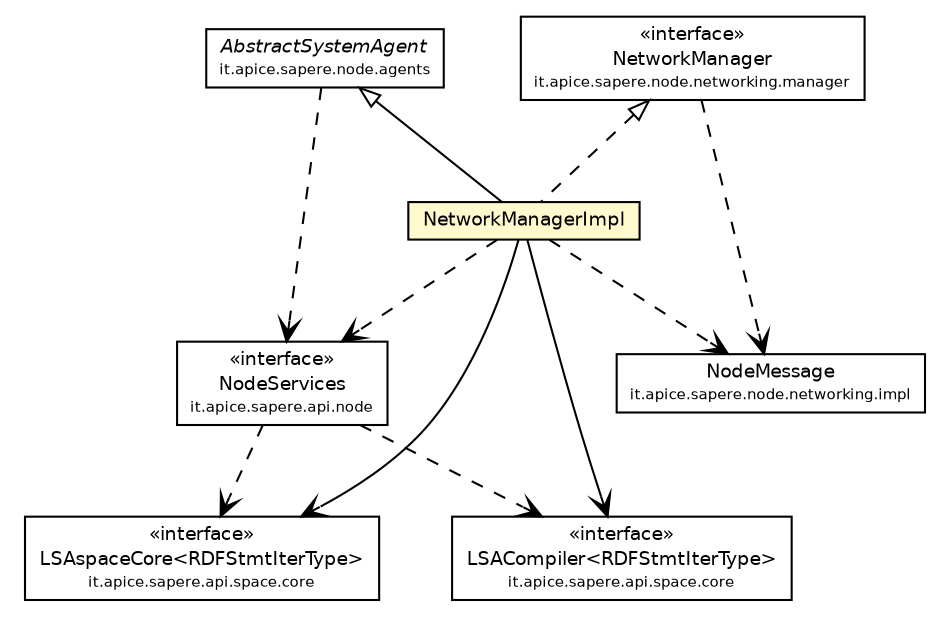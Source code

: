 #!/usr/local/bin/dot
#
# Class diagram 
# Generated by UmlGraph version 4.4 (http://www.spinellis.gr/sw/umlgraph)
#

digraph G {
	edge [fontname="Helvetica",fontsize=10,labelfontname="Helvetica",labelfontsize=10];
	node [fontname="Helvetica",fontsize=10,shape=plaintext];
	// it.apice.sapere.api.node.NodeServices
	c76628 [label=<<table border="0" cellborder="1" cellspacing="0" cellpadding="2" port="p" href="../../../../api/node/NodeServices.html">
		<tr><td><table border="0" cellspacing="0" cellpadding="1">
			<tr><td> &laquo;interface&raquo; </td></tr>
			<tr><td> NodeServices </td></tr>
			<tr><td><font point-size="7.0"> it.apice.sapere.api.node </font></td></tr>
		</table></td></tr>
		</table>>, fontname="Helvetica", fontcolor="black", fontsize=9.0];
	// it.apice.sapere.api.space.core.LSAspaceCore<RDFStmtIterType>
	c76629 [label=<<table border="0" cellborder="1" cellspacing="0" cellpadding="2" port="p" href="../../../../api/space/core/LSAspaceCore.html">
		<tr><td><table border="0" cellspacing="0" cellpadding="1">
			<tr><td> &laquo;interface&raquo; </td></tr>
			<tr><td> LSAspaceCore&lt;RDFStmtIterType&gt; </td></tr>
			<tr><td><font point-size="7.0"> it.apice.sapere.api.space.core </font></td></tr>
		</table></td></tr>
		</table>>, fontname="Helvetica", fontcolor="black", fontsize=9.0];
	// it.apice.sapere.api.space.core.LSACompiler<RDFStmtIterType>
	c76630 [label=<<table border="0" cellborder="1" cellspacing="0" cellpadding="2" port="p" href="../../../../api/space/core/LSACompiler.html">
		<tr><td><table border="0" cellspacing="0" cellpadding="1">
			<tr><td> &laquo;interface&raquo; </td></tr>
			<tr><td> LSACompiler&lt;RDFStmtIterType&gt; </td></tr>
			<tr><td><font point-size="7.0"> it.apice.sapere.api.space.core </font></td></tr>
		</table></td></tr>
		</table>>, fontname="Helvetica", fontcolor="black", fontsize=9.0];
	// it.apice.sapere.node.agents.AbstractSystemAgent
	c76734 [label=<<table border="0" cellborder="1" cellspacing="0" cellpadding="2" port="p" href="../../../agents/AbstractSystemAgent.html">
		<tr><td><table border="0" cellspacing="0" cellpadding="1">
			<tr><td><font face="Helvetica-Oblique"> AbstractSystemAgent </font></td></tr>
			<tr><td><font point-size="7.0"> it.apice.sapere.node.agents </font></td></tr>
		</table></td></tr>
		</table>>, fontname="Helvetica", fontcolor="black", fontsize=9.0];
	// it.apice.sapere.node.networking.impl.NodeMessage
	c76751 [label=<<table border="0" cellborder="1" cellspacing="0" cellpadding="2" port="p" href="../../impl/NodeMessage.html">
		<tr><td><table border="0" cellspacing="0" cellpadding="1">
			<tr><td> NodeMessage </td></tr>
			<tr><td><font point-size="7.0"> it.apice.sapere.node.networking.impl </font></td></tr>
		</table></td></tr>
		</table>>, fontname="Helvetica", fontcolor="black", fontsize=9.0];
	// it.apice.sapere.node.networking.manager.impl.NetworkManagerImpl
	c76755 [label=<<table border="0" cellborder="1" cellspacing="0" cellpadding="2" port="p" bgcolor="lemonChiffon" href="./NetworkManagerImpl.html">
		<tr><td><table border="0" cellspacing="0" cellpadding="1">
			<tr><td> NetworkManagerImpl </td></tr>
		</table></td></tr>
		</table>>, fontname="Helvetica", fontcolor="black", fontsize=9.0];
	// it.apice.sapere.node.networking.manager.NetworkManager
	c76756 [label=<<table border="0" cellborder="1" cellspacing="0" cellpadding="2" port="p" href="../NetworkManager.html">
		<tr><td><table border="0" cellspacing="0" cellpadding="1">
			<tr><td> &laquo;interface&raquo; </td></tr>
			<tr><td> NetworkManager </td></tr>
			<tr><td><font point-size="7.0"> it.apice.sapere.node.networking.manager </font></td></tr>
		</table></td></tr>
		</table>>, fontname="Helvetica", fontcolor="black", fontsize=9.0];
	//it.apice.sapere.node.networking.manager.impl.NetworkManagerImpl extends it.apice.sapere.node.agents.AbstractSystemAgent
	c76734:p -> c76755:p [dir=back,arrowtail=empty];
	//it.apice.sapere.node.networking.manager.impl.NetworkManagerImpl implements it.apice.sapere.node.networking.manager.NetworkManager
	c76756:p -> c76755:p [dir=back,arrowtail=empty,style=dashed];
	// it.apice.sapere.node.networking.manager.impl.NetworkManagerImpl NAVASSOC it.apice.sapere.api.space.core.LSAspaceCore<RDFStmtIterType>
	c76755:p -> c76629:p [taillabel="", label="", headlabel="", fontname="Helvetica", fontcolor="black", fontsize=10.0, color="black", arrowhead=open];
	// it.apice.sapere.node.networking.manager.impl.NetworkManagerImpl NAVASSOC it.apice.sapere.api.space.core.LSACompiler<RDFStmtIterType>
	c76755:p -> c76630:p [taillabel="", label="", headlabel="", fontname="Helvetica", fontcolor="black", fontsize=10.0, color="black", arrowhead=open];
	// it.apice.sapere.api.node.NodeServices DEPEND it.apice.sapere.api.space.core.LSAspaceCore<RDFStmtIterType>
	c76628:p -> c76629:p [taillabel="", label="", headlabel="", fontname="Helvetica", fontcolor="black", fontsize=10.0, color="black", arrowhead=open, style=dashed];
	// it.apice.sapere.api.node.NodeServices DEPEND it.apice.sapere.api.space.core.LSACompiler<RDFStmtIterType>
	c76628:p -> c76630:p [taillabel="", label="", headlabel="", fontname="Helvetica", fontcolor="black", fontsize=10.0, color="black", arrowhead=open, style=dashed];
	// it.apice.sapere.node.agents.AbstractSystemAgent DEPEND it.apice.sapere.api.node.NodeServices
	c76734:p -> c76628:p [taillabel="", label="", headlabel="", fontname="Helvetica", fontcolor="black", fontsize=10.0, color="black", arrowhead=open, style=dashed];
	// it.apice.sapere.node.networking.manager.impl.NetworkManagerImpl DEPEND it.apice.sapere.api.node.NodeServices
	c76755:p -> c76628:p [taillabel="", label="", headlabel="", fontname="Helvetica", fontcolor="black", fontsize=10.0, color="black", arrowhead=open, style=dashed];
	// it.apice.sapere.node.networking.manager.impl.NetworkManagerImpl DEPEND it.apice.sapere.node.networking.impl.NodeMessage
	c76755:p -> c76751:p [taillabel="", label="", headlabel="", fontname="Helvetica", fontcolor="black", fontsize=10.0, color="black", arrowhead=open, style=dashed];
	// it.apice.sapere.node.networking.manager.NetworkManager DEPEND it.apice.sapere.node.networking.impl.NodeMessage
	c76756:p -> c76751:p [taillabel="", label="", headlabel="", fontname="Helvetica", fontcolor="black", fontsize=10.0, color="black", arrowhead=open, style=dashed];
}

